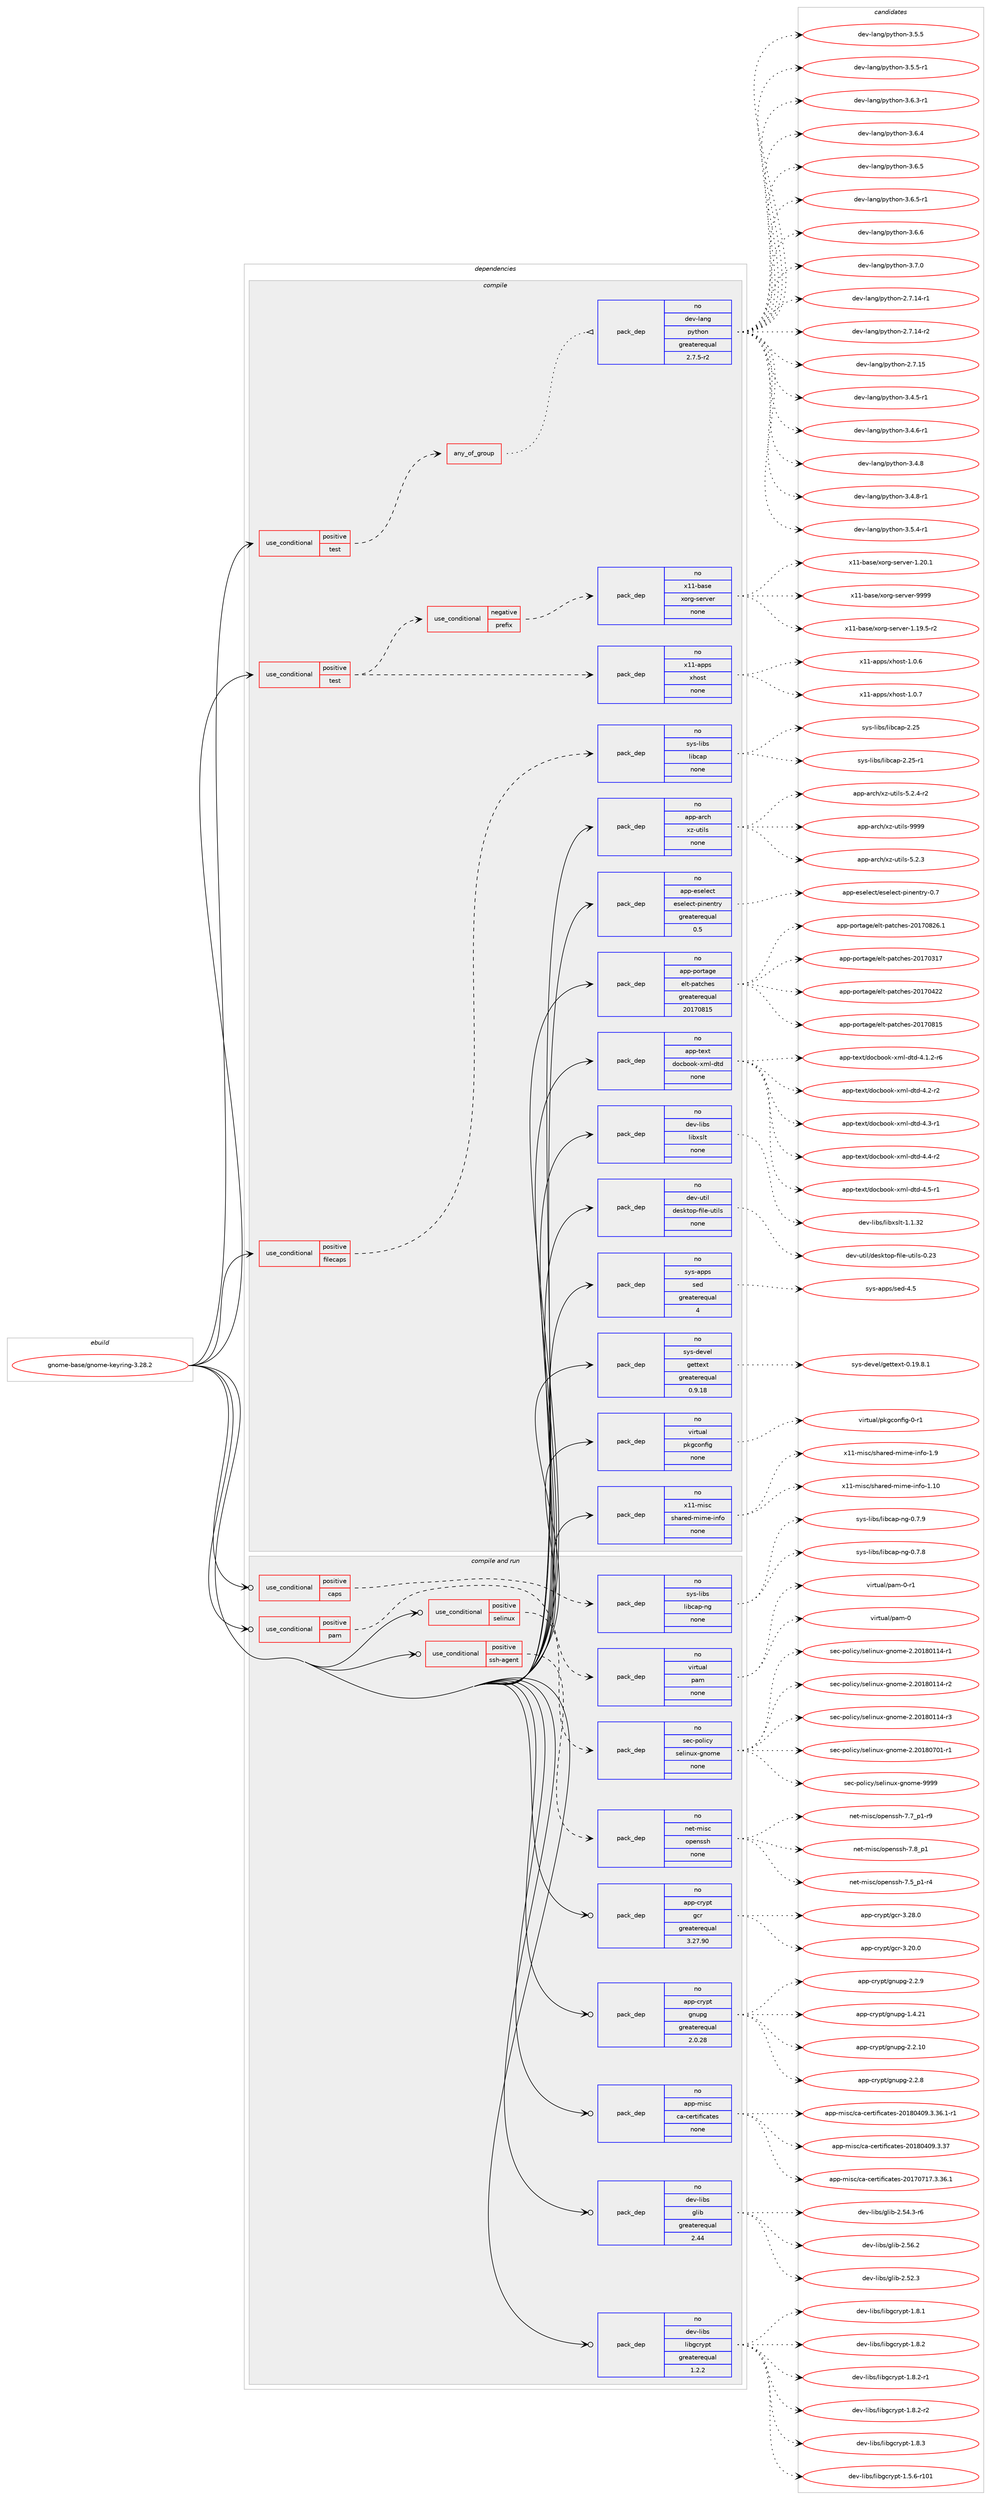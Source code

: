 digraph prolog {

# *************
# Graph options
# *************

newrank=true;
concentrate=true;
compound=true;
graph [rankdir=LR,fontname=Helvetica,fontsize=10,ranksep=1.5];#, ranksep=2.5, nodesep=0.2];
edge  [arrowhead=vee];
node  [fontname=Helvetica,fontsize=10];

# **********
# The ebuild
# **********

subgraph cluster_leftcol {
color=gray;
rank=same;
label=<<i>ebuild</i>>;
id [label="gnome-base/gnome-keyring-3.28.2", color=red, width=4, href="../gnome-base/gnome-keyring-3.28.2.svg"];
}

# ****************
# The dependencies
# ****************

subgraph cluster_midcol {
color=gray;
label=<<i>dependencies</i>>;
subgraph cluster_compile {
fillcolor="#eeeeee";
style=filled;
label=<<i>compile</i>>;
subgraph cond2363 {
dependency11106 [label=<<TABLE BORDER="0" CELLBORDER="1" CELLSPACING="0" CELLPADDING="4"><TR><TD ROWSPAN="3" CELLPADDING="10">use_conditional</TD></TR><TR><TD>positive</TD></TR><TR><TD>filecaps</TD></TR></TABLE>>, shape=none, color=red];
subgraph pack8548 {
dependency11107 [label=<<TABLE BORDER="0" CELLBORDER="1" CELLSPACING="0" CELLPADDING="4" WIDTH="220"><TR><TD ROWSPAN="6" CELLPADDING="30">pack_dep</TD></TR><TR><TD WIDTH="110">no</TD></TR><TR><TD>sys-libs</TD></TR><TR><TD>libcap</TD></TR><TR><TD>none</TD></TR><TR><TD></TD></TR></TABLE>>, shape=none, color=blue];
}
dependency11106:e -> dependency11107:w [weight=20,style="dashed",arrowhead="vee"];
}
id:e -> dependency11106:w [weight=20,style="solid",arrowhead="vee"];
subgraph cond2364 {
dependency11108 [label=<<TABLE BORDER="0" CELLBORDER="1" CELLSPACING="0" CELLPADDING="4"><TR><TD ROWSPAN="3" CELLPADDING="10">use_conditional</TD></TR><TR><TD>positive</TD></TR><TR><TD>test</TD></TR></TABLE>>, shape=none, color=red];
subgraph any185 {
dependency11109 [label=<<TABLE BORDER="0" CELLBORDER="1" CELLSPACING="0" CELLPADDING="4"><TR><TD CELLPADDING="10">any_of_group</TD></TR></TABLE>>, shape=none, color=red];subgraph pack8549 {
dependency11110 [label=<<TABLE BORDER="0" CELLBORDER="1" CELLSPACING="0" CELLPADDING="4" WIDTH="220"><TR><TD ROWSPAN="6" CELLPADDING="30">pack_dep</TD></TR><TR><TD WIDTH="110">no</TD></TR><TR><TD>dev-lang</TD></TR><TR><TD>python</TD></TR><TR><TD>greaterequal</TD></TR><TR><TD>2.7.5-r2</TD></TR></TABLE>>, shape=none, color=blue];
}
dependency11109:e -> dependency11110:w [weight=20,style="dotted",arrowhead="oinv"];
}
dependency11108:e -> dependency11109:w [weight=20,style="dashed",arrowhead="vee"];
}
id:e -> dependency11108:w [weight=20,style="solid",arrowhead="vee"];
subgraph cond2365 {
dependency11111 [label=<<TABLE BORDER="0" CELLBORDER="1" CELLSPACING="0" CELLPADDING="4"><TR><TD ROWSPAN="3" CELLPADDING="10">use_conditional</TD></TR><TR><TD>positive</TD></TR><TR><TD>test</TD></TR></TABLE>>, shape=none, color=red];
subgraph cond2366 {
dependency11112 [label=<<TABLE BORDER="0" CELLBORDER="1" CELLSPACING="0" CELLPADDING="4"><TR><TD ROWSPAN="3" CELLPADDING="10">use_conditional</TD></TR><TR><TD>negative</TD></TR><TR><TD>prefix</TD></TR></TABLE>>, shape=none, color=red];
subgraph pack8550 {
dependency11113 [label=<<TABLE BORDER="0" CELLBORDER="1" CELLSPACING="0" CELLPADDING="4" WIDTH="220"><TR><TD ROWSPAN="6" CELLPADDING="30">pack_dep</TD></TR><TR><TD WIDTH="110">no</TD></TR><TR><TD>x11-base</TD></TR><TR><TD>xorg-server</TD></TR><TR><TD>none</TD></TR><TR><TD></TD></TR></TABLE>>, shape=none, color=blue];
}
dependency11112:e -> dependency11113:w [weight=20,style="dashed",arrowhead="vee"];
}
dependency11111:e -> dependency11112:w [weight=20,style="dashed",arrowhead="vee"];
subgraph pack8551 {
dependency11114 [label=<<TABLE BORDER="0" CELLBORDER="1" CELLSPACING="0" CELLPADDING="4" WIDTH="220"><TR><TD ROWSPAN="6" CELLPADDING="30">pack_dep</TD></TR><TR><TD WIDTH="110">no</TD></TR><TR><TD>x11-apps</TD></TR><TR><TD>xhost</TD></TR><TR><TD>none</TD></TR><TR><TD></TD></TR></TABLE>>, shape=none, color=blue];
}
dependency11111:e -> dependency11114:w [weight=20,style="dashed",arrowhead="vee"];
}
id:e -> dependency11111:w [weight=20,style="solid",arrowhead="vee"];
subgraph pack8552 {
dependency11115 [label=<<TABLE BORDER="0" CELLBORDER="1" CELLSPACING="0" CELLPADDING="4" WIDTH="220"><TR><TD ROWSPAN="6" CELLPADDING="30">pack_dep</TD></TR><TR><TD WIDTH="110">no</TD></TR><TR><TD>app-arch</TD></TR><TR><TD>xz-utils</TD></TR><TR><TD>none</TD></TR><TR><TD></TD></TR></TABLE>>, shape=none, color=blue];
}
id:e -> dependency11115:w [weight=20,style="solid",arrowhead="vee"];
subgraph pack8553 {
dependency11116 [label=<<TABLE BORDER="0" CELLBORDER="1" CELLSPACING="0" CELLPADDING="4" WIDTH="220"><TR><TD ROWSPAN="6" CELLPADDING="30">pack_dep</TD></TR><TR><TD WIDTH="110">no</TD></TR><TR><TD>app-eselect</TD></TR><TR><TD>eselect-pinentry</TD></TR><TR><TD>greaterequal</TD></TR><TR><TD>0.5</TD></TR></TABLE>>, shape=none, color=blue];
}
id:e -> dependency11116:w [weight=20,style="solid",arrowhead="vee"];
subgraph pack8554 {
dependency11117 [label=<<TABLE BORDER="0" CELLBORDER="1" CELLSPACING="0" CELLPADDING="4" WIDTH="220"><TR><TD ROWSPAN="6" CELLPADDING="30">pack_dep</TD></TR><TR><TD WIDTH="110">no</TD></TR><TR><TD>app-portage</TD></TR><TR><TD>elt-patches</TD></TR><TR><TD>greaterequal</TD></TR><TR><TD>20170815</TD></TR></TABLE>>, shape=none, color=blue];
}
id:e -> dependency11117:w [weight=20,style="solid",arrowhead="vee"];
subgraph pack8555 {
dependency11118 [label=<<TABLE BORDER="0" CELLBORDER="1" CELLSPACING="0" CELLPADDING="4" WIDTH="220"><TR><TD ROWSPAN="6" CELLPADDING="30">pack_dep</TD></TR><TR><TD WIDTH="110">no</TD></TR><TR><TD>app-text</TD></TR><TR><TD>docbook-xml-dtd</TD></TR><TR><TD>none</TD></TR><TR><TD></TD></TR></TABLE>>, shape=none, color=blue];
}
id:e -> dependency11118:w [weight=20,style="solid",arrowhead="vee"];
subgraph pack8556 {
dependency11119 [label=<<TABLE BORDER="0" CELLBORDER="1" CELLSPACING="0" CELLPADDING="4" WIDTH="220"><TR><TD ROWSPAN="6" CELLPADDING="30">pack_dep</TD></TR><TR><TD WIDTH="110">no</TD></TR><TR><TD>dev-libs</TD></TR><TR><TD>libxslt</TD></TR><TR><TD>none</TD></TR><TR><TD></TD></TR></TABLE>>, shape=none, color=blue];
}
id:e -> dependency11119:w [weight=20,style="solid",arrowhead="vee"];
subgraph pack8557 {
dependency11120 [label=<<TABLE BORDER="0" CELLBORDER="1" CELLSPACING="0" CELLPADDING="4" WIDTH="220"><TR><TD ROWSPAN="6" CELLPADDING="30">pack_dep</TD></TR><TR><TD WIDTH="110">no</TD></TR><TR><TD>dev-util</TD></TR><TR><TD>desktop-file-utils</TD></TR><TR><TD>none</TD></TR><TR><TD></TD></TR></TABLE>>, shape=none, color=blue];
}
id:e -> dependency11120:w [weight=20,style="solid",arrowhead="vee"];
subgraph pack8558 {
dependency11121 [label=<<TABLE BORDER="0" CELLBORDER="1" CELLSPACING="0" CELLPADDING="4" WIDTH="220"><TR><TD ROWSPAN="6" CELLPADDING="30">pack_dep</TD></TR><TR><TD WIDTH="110">no</TD></TR><TR><TD>sys-apps</TD></TR><TR><TD>sed</TD></TR><TR><TD>greaterequal</TD></TR><TR><TD>4</TD></TR></TABLE>>, shape=none, color=blue];
}
id:e -> dependency11121:w [weight=20,style="solid",arrowhead="vee"];
subgraph pack8559 {
dependency11122 [label=<<TABLE BORDER="0" CELLBORDER="1" CELLSPACING="0" CELLPADDING="4" WIDTH="220"><TR><TD ROWSPAN="6" CELLPADDING="30">pack_dep</TD></TR><TR><TD WIDTH="110">no</TD></TR><TR><TD>sys-devel</TD></TR><TR><TD>gettext</TD></TR><TR><TD>greaterequal</TD></TR><TR><TD>0.9.18</TD></TR></TABLE>>, shape=none, color=blue];
}
id:e -> dependency11122:w [weight=20,style="solid",arrowhead="vee"];
subgraph pack8560 {
dependency11123 [label=<<TABLE BORDER="0" CELLBORDER="1" CELLSPACING="0" CELLPADDING="4" WIDTH="220"><TR><TD ROWSPAN="6" CELLPADDING="30">pack_dep</TD></TR><TR><TD WIDTH="110">no</TD></TR><TR><TD>virtual</TD></TR><TR><TD>pkgconfig</TD></TR><TR><TD>none</TD></TR><TR><TD></TD></TR></TABLE>>, shape=none, color=blue];
}
id:e -> dependency11123:w [weight=20,style="solid",arrowhead="vee"];
subgraph pack8561 {
dependency11124 [label=<<TABLE BORDER="0" CELLBORDER="1" CELLSPACING="0" CELLPADDING="4" WIDTH="220"><TR><TD ROWSPAN="6" CELLPADDING="30">pack_dep</TD></TR><TR><TD WIDTH="110">no</TD></TR><TR><TD>x11-misc</TD></TR><TR><TD>shared-mime-info</TD></TR><TR><TD>none</TD></TR><TR><TD></TD></TR></TABLE>>, shape=none, color=blue];
}
id:e -> dependency11124:w [weight=20,style="solid",arrowhead="vee"];
}
subgraph cluster_compileandrun {
fillcolor="#eeeeee";
style=filled;
label=<<i>compile and run</i>>;
subgraph cond2367 {
dependency11125 [label=<<TABLE BORDER="0" CELLBORDER="1" CELLSPACING="0" CELLPADDING="4"><TR><TD ROWSPAN="3" CELLPADDING="10">use_conditional</TD></TR><TR><TD>positive</TD></TR><TR><TD>caps</TD></TR></TABLE>>, shape=none, color=red];
subgraph pack8562 {
dependency11126 [label=<<TABLE BORDER="0" CELLBORDER="1" CELLSPACING="0" CELLPADDING="4" WIDTH="220"><TR><TD ROWSPAN="6" CELLPADDING="30">pack_dep</TD></TR><TR><TD WIDTH="110">no</TD></TR><TR><TD>sys-libs</TD></TR><TR><TD>libcap-ng</TD></TR><TR><TD>none</TD></TR><TR><TD></TD></TR></TABLE>>, shape=none, color=blue];
}
dependency11125:e -> dependency11126:w [weight=20,style="dashed",arrowhead="vee"];
}
id:e -> dependency11125:w [weight=20,style="solid",arrowhead="odotvee"];
subgraph cond2368 {
dependency11127 [label=<<TABLE BORDER="0" CELLBORDER="1" CELLSPACING="0" CELLPADDING="4"><TR><TD ROWSPAN="3" CELLPADDING="10">use_conditional</TD></TR><TR><TD>positive</TD></TR><TR><TD>pam</TD></TR></TABLE>>, shape=none, color=red];
subgraph pack8563 {
dependency11128 [label=<<TABLE BORDER="0" CELLBORDER="1" CELLSPACING="0" CELLPADDING="4" WIDTH="220"><TR><TD ROWSPAN="6" CELLPADDING="30">pack_dep</TD></TR><TR><TD WIDTH="110">no</TD></TR><TR><TD>virtual</TD></TR><TR><TD>pam</TD></TR><TR><TD>none</TD></TR><TR><TD></TD></TR></TABLE>>, shape=none, color=blue];
}
dependency11127:e -> dependency11128:w [weight=20,style="dashed",arrowhead="vee"];
}
id:e -> dependency11127:w [weight=20,style="solid",arrowhead="odotvee"];
subgraph cond2369 {
dependency11129 [label=<<TABLE BORDER="0" CELLBORDER="1" CELLSPACING="0" CELLPADDING="4"><TR><TD ROWSPAN="3" CELLPADDING="10">use_conditional</TD></TR><TR><TD>positive</TD></TR><TR><TD>selinux</TD></TR></TABLE>>, shape=none, color=red];
subgraph pack8564 {
dependency11130 [label=<<TABLE BORDER="0" CELLBORDER="1" CELLSPACING="0" CELLPADDING="4" WIDTH="220"><TR><TD ROWSPAN="6" CELLPADDING="30">pack_dep</TD></TR><TR><TD WIDTH="110">no</TD></TR><TR><TD>sec-policy</TD></TR><TR><TD>selinux-gnome</TD></TR><TR><TD>none</TD></TR><TR><TD></TD></TR></TABLE>>, shape=none, color=blue];
}
dependency11129:e -> dependency11130:w [weight=20,style="dashed",arrowhead="vee"];
}
id:e -> dependency11129:w [weight=20,style="solid",arrowhead="odotvee"];
subgraph cond2370 {
dependency11131 [label=<<TABLE BORDER="0" CELLBORDER="1" CELLSPACING="0" CELLPADDING="4"><TR><TD ROWSPAN="3" CELLPADDING="10">use_conditional</TD></TR><TR><TD>positive</TD></TR><TR><TD>ssh-agent</TD></TR></TABLE>>, shape=none, color=red];
subgraph pack8565 {
dependency11132 [label=<<TABLE BORDER="0" CELLBORDER="1" CELLSPACING="0" CELLPADDING="4" WIDTH="220"><TR><TD ROWSPAN="6" CELLPADDING="30">pack_dep</TD></TR><TR><TD WIDTH="110">no</TD></TR><TR><TD>net-misc</TD></TR><TR><TD>openssh</TD></TR><TR><TD>none</TD></TR><TR><TD></TD></TR></TABLE>>, shape=none, color=blue];
}
dependency11131:e -> dependency11132:w [weight=20,style="dashed",arrowhead="vee"];
}
id:e -> dependency11131:w [weight=20,style="solid",arrowhead="odotvee"];
subgraph pack8566 {
dependency11133 [label=<<TABLE BORDER="0" CELLBORDER="1" CELLSPACING="0" CELLPADDING="4" WIDTH="220"><TR><TD ROWSPAN="6" CELLPADDING="30">pack_dep</TD></TR><TR><TD WIDTH="110">no</TD></TR><TR><TD>app-crypt</TD></TR><TR><TD>gcr</TD></TR><TR><TD>greaterequal</TD></TR><TR><TD>3.27.90</TD></TR></TABLE>>, shape=none, color=blue];
}
id:e -> dependency11133:w [weight=20,style="solid",arrowhead="odotvee"];
subgraph pack8567 {
dependency11134 [label=<<TABLE BORDER="0" CELLBORDER="1" CELLSPACING="0" CELLPADDING="4" WIDTH="220"><TR><TD ROWSPAN="6" CELLPADDING="30">pack_dep</TD></TR><TR><TD WIDTH="110">no</TD></TR><TR><TD>app-crypt</TD></TR><TR><TD>gnupg</TD></TR><TR><TD>greaterequal</TD></TR><TR><TD>2.0.28</TD></TR></TABLE>>, shape=none, color=blue];
}
id:e -> dependency11134:w [weight=20,style="solid",arrowhead="odotvee"];
subgraph pack8568 {
dependency11135 [label=<<TABLE BORDER="0" CELLBORDER="1" CELLSPACING="0" CELLPADDING="4" WIDTH="220"><TR><TD ROWSPAN="6" CELLPADDING="30">pack_dep</TD></TR><TR><TD WIDTH="110">no</TD></TR><TR><TD>app-misc</TD></TR><TR><TD>ca-certificates</TD></TR><TR><TD>none</TD></TR><TR><TD></TD></TR></TABLE>>, shape=none, color=blue];
}
id:e -> dependency11135:w [weight=20,style="solid",arrowhead="odotvee"];
subgraph pack8569 {
dependency11136 [label=<<TABLE BORDER="0" CELLBORDER="1" CELLSPACING="0" CELLPADDING="4" WIDTH="220"><TR><TD ROWSPAN="6" CELLPADDING="30">pack_dep</TD></TR><TR><TD WIDTH="110">no</TD></TR><TR><TD>dev-libs</TD></TR><TR><TD>glib</TD></TR><TR><TD>greaterequal</TD></TR><TR><TD>2.44</TD></TR></TABLE>>, shape=none, color=blue];
}
id:e -> dependency11136:w [weight=20,style="solid",arrowhead="odotvee"];
subgraph pack8570 {
dependency11137 [label=<<TABLE BORDER="0" CELLBORDER="1" CELLSPACING="0" CELLPADDING="4" WIDTH="220"><TR><TD ROWSPAN="6" CELLPADDING="30">pack_dep</TD></TR><TR><TD WIDTH="110">no</TD></TR><TR><TD>dev-libs</TD></TR><TR><TD>libgcrypt</TD></TR><TR><TD>greaterequal</TD></TR><TR><TD>1.2.2</TD></TR></TABLE>>, shape=none, color=blue];
}
id:e -> dependency11137:w [weight=20,style="solid",arrowhead="odotvee"];
}
subgraph cluster_run {
fillcolor="#eeeeee";
style=filled;
label=<<i>run</i>>;
}
}

# **************
# The candidates
# **************

subgraph cluster_choices {
rank=same;
color=gray;
label=<<i>candidates</i>>;

subgraph choice8548 {
color=black;
nodesep=1;
choice1151211154510810598115471081059899971124550465053 [label="sys-libs/libcap-2.25", color=red, width=4,href="../sys-libs/libcap-2.25.svg"];
choice11512111545108105981154710810598999711245504650534511449 [label="sys-libs/libcap-2.25-r1", color=red, width=4,href="../sys-libs/libcap-2.25-r1.svg"];
dependency11107:e -> choice1151211154510810598115471081059899971124550465053:w [style=dotted,weight="100"];
dependency11107:e -> choice11512111545108105981154710810598999711245504650534511449:w [style=dotted,weight="100"];
}
subgraph choice8549 {
color=black;
nodesep=1;
choice100101118451089711010347112121116104111110455046554649524511449 [label="dev-lang/python-2.7.14-r1", color=red, width=4,href="../dev-lang/python-2.7.14-r1.svg"];
choice100101118451089711010347112121116104111110455046554649524511450 [label="dev-lang/python-2.7.14-r2", color=red, width=4,href="../dev-lang/python-2.7.14-r2.svg"];
choice10010111845108971101034711212111610411111045504655464953 [label="dev-lang/python-2.7.15", color=red, width=4,href="../dev-lang/python-2.7.15.svg"];
choice1001011184510897110103471121211161041111104551465246534511449 [label="dev-lang/python-3.4.5-r1", color=red, width=4,href="../dev-lang/python-3.4.5-r1.svg"];
choice1001011184510897110103471121211161041111104551465246544511449 [label="dev-lang/python-3.4.6-r1", color=red, width=4,href="../dev-lang/python-3.4.6-r1.svg"];
choice100101118451089711010347112121116104111110455146524656 [label="dev-lang/python-3.4.8", color=red, width=4,href="../dev-lang/python-3.4.8.svg"];
choice1001011184510897110103471121211161041111104551465246564511449 [label="dev-lang/python-3.4.8-r1", color=red, width=4,href="../dev-lang/python-3.4.8-r1.svg"];
choice1001011184510897110103471121211161041111104551465346524511449 [label="dev-lang/python-3.5.4-r1", color=red, width=4,href="../dev-lang/python-3.5.4-r1.svg"];
choice100101118451089711010347112121116104111110455146534653 [label="dev-lang/python-3.5.5", color=red, width=4,href="../dev-lang/python-3.5.5.svg"];
choice1001011184510897110103471121211161041111104551465346534511449 [label="dev-lang/python-3.5.5-r1", color=red, width=4,href="../dev-lang/python-3.5.5-r1.svg"];
choice1001011184510897110103471121211161041111104551465446514511449 [label="dev-lang/python-3.6.3-r1", color=red, width=4,href="../dev-lang/python-3.6.3-r1.svg"];
choice100101118451089711010347112121116104111110455146544652 [label="dev-lang/python-3.6.4", color=red, width=4,href="../dev-lang/python-3.6.4.svg"];
choice100101118451089711010347112121116104111110455146544653 [label="dev-lang/python-3.6.5", color=red, width=4,href="../dev-lang/python-3.6.5.svg"];
choice1001011184510897110103471121211161041111104551465446534511449 [label="dev-lang/python-3.6.5-r1", color=red, width=4,href="../dev-lang/python-3.6.5-r1.svg"];
choice100101118451089711010347112121116104111110455146544654 [label="dev-lang/python-3.6.6", color=red, width=4,href="../dev-lang/python-3.6.6.svg"];
choice100101118451089711010347112121116104111110455146554648 [label="dev-lang/python-3.7.0", color=red, width=4,href="../dev-lang/python-3.7.0.svg"];
dependency11110:e -> choice100101118451089711010347112121116104111110455046554649524511449:w [style=dotted,weight="100"];
dependency11110:e -> choice100101118451089711010347112121116104111110455046554649524511450:w [style=dotted,weight="100"];
dependency11110:e -> choice10010111845108971101034711212111610411111045504655464953:w [style=dotted,weight="100"];
dependency11110:e -> choice1001011184510897110103471121211161041111104551465246534511449:w [style=dotted,weight="100"];
dependency11110:e -> choice1001011184510897110103471121211161041111104551465246544511449:w [style=dotted,weight="100"];
dependency11110:e -> choice100101118451089711010347112121116104111110455146524656:w [style=dotted,weight="100"];
dependency11110:e -> choice1001011184510897110103471121211161041111104551465246564511449:w [style=dotted,weight="100"];
dependency11110:e -> choice1001011184510897110103471121211161041111104551465346524511449:w [style=dotted,weight="100"];
dependency11110:e -> choice100101118451089711010347112121116104111110455146534653:w [style=dotted,weight="100"];
dependency11110:e -> choice1001011184510897110103471121211161041111104551465346534511449:w [style=dotted,weight="100"];
dependency11110:e -> choice1001011184510897110103471121211161041111104551465446514511449:w [style=dotted,weight="100"];
dependency11110:e -> choice100101118451089711010347112121116104111110455146544652:w [style=dotted,weight="100"];
dependency11110:e -> choice100101118451089711010347112121116104111110455146544653:w [style=dotted,weight="100"];
dependency11110:e -> choice1001011184510897110103471121211161041111104551465446534511449:w [style=dotted,weight="100"];
dependency11110:e -> choice100101118451089711010347112121116104111110455146544654:w [style=dotted,weight="100"];
dependency11110:e -> choice100101118451089711010347112121116104111110455146554648:w [style=dotted,weight="100"];
}
subgraph choice8550 {
color=black;
nodesep=1;
choice12049494598971151014712011111410345115101114118101114454946495746534511450 [label="x11-base/xorg-server-1.19.5-r2", color=red, width=4,href="../x11-base/xorg-server-1.19.5-r2.svg"];
choice1204949459897115101471201111141034511510111411810111445494650484649 [label="x11-base/xorg-server-1.20.1", color=red, width=4,href="../x11-base/xorg-server-1.20.1.svg"];
choice120494945989711510147120111114103451151011141181011144557575757 [label="x11-base/xorg-server-9999", color=red, width=4,href="../x11-base/xorg-server-9999.svg"];
dependency11113:e -> choice12049494598971151014712011111410345115101114118101114454946495746534511450:w [style=dotted,weight="100"];
dependency11113:e -> choice1204949459897115101471201111141034511510111411810111445494650484649:w [style=dotted,weight="100"];
dependency11113:e -> choice120494945989711510147120111114103451151011141181011144557575757:w [style=dotted,weight="100"];
}
subgraph choice8551 {
color=black;
nodesep=1;
choice1204949459711211211547120104111115116454946484654 [label="x11-apps/xhost-1.0.6", color=red, width=4,href="../x11-apps/xhost-1.0.6.svg"];
choice1204949459711211211547120104111115116454946484655 [label="x11-apps/xhost-1.0.7", color=red, width=4,href="../x11-apps/xhost-1.0.7.svg"];
dependency11114:e -> choice1204949459711211211547120104111115116454946484654:w [style=dotted,weight="100"];
dependency11114:e -> choice1204949459711211211547120104111115116454946484655:w [style=dotted,weight="100"];
}
subgraph choice8552 {
color=black;
nodesep=1;
choice971121124597114991044712012245117116105108115455346504651 [label="app-arch/xz-utils-5.2.3", color=red, width=4,href="../app-arch/xz-utils-5.2.3.svg"];
choice9711211245971149910447120122451171161051081154553465046524511450 [label="app-arch/xz-utils-5.2.4-r2", color=red, width=4,href="../app-arch/xz-utils-5.2.4-r2.svg"];
choice9711211245971149910447120122451171161051081154557575757 [label="app-arch/xz-utils-9999", color=red, width=4,href="../app-arch/xz-utils-9999.svg"];
dependency11115:e -> choice971121124597114991044712012245117116105108115455346504651:w [style=dotted,weight="100"];
dependency11115:e -> choice9711211245971149910447120122451171161051081154553465046524511450:w [style=dotted,weight="100"];
dependency11115:e -> choice9711211245971149910447120122451171161051081154557575757:w [style=dotted,weight="100"];
}
subgraph choice8553 {
color=black;
nodesep=1;
choice97112112451011151011081019911647101115101108101991164511210511010111011611412145484655 [label="app-eselect/eselect-pinentry-0.7", color=red, width=4,href="../app-eselect/eselect-pinentry-0.7.svg"];
dependency11116:e -> choice97112112451011151011081019911647101115101108101991164511210511010111011611412145484655:w [style=dotted,weight="100"];
}
subgraph choice8554 {
color=black;
nodesep=1;
choice97112112451121111141169710310147101108116451129711699104101115455048495548514955 [label="app-portage/elt-patches-20170317", color=red, width=4,href="../app-portage/elt-patches-20170317.svg"];
choice97112112451121111141169710310147101108116451129711699104101115455048495548525050 [label="app-portage/elt-patches-20170422", color=red, width=4,href="../app-portage/elt-patches-20170422.svg"];
choice97112112451121111141169710310147101108116451129711699104101115455048495548564953 [label="app-portage/elt-patches-20170815", color=red, width=4,href="../app-portage/elt-patches-20170815.svg"];
choice971121124511211111411697103101471011081164511297116991041011154550484955485650544649 [label="app-portage/elt-patches-20170826.1", color=red, width=4,href="../app-portage/elt-patches-20170826.1.svg"];
dependency11117:e -> choice97112112451121111141169710310147101108116451129711699104101115455048495548514955:w [style=dotted,weight="100"];
dependency11117:e -> choice97112112451121111141169710310147101108116451129711699104101115455048495548525050:w [style=dotted,weight="100"];
dependency11117:e -> choice97112112451121111141169710310147101108116451129711699104101115455048495548564953:w [style=dotted,weight="100"];
dependency11117:e -> choice971121124511211111411697103101471011081164511297116991041011154550484955485650544649:w [style=dotted,weight="100"];
}
subgraph choice8555 {
color=black;
nodesep=1;
choice971121124511610112011647100111999811111110745120109108451001161004552464946504511454 [label="app-text/docbook-xml-dtd-4.1.2-r6", color=red, width=4,href="../app-text/docbook-xml-dtd-4.1.2-r6.svg"];
choice97112112451161011201164710011199981111111074512010910845100116100455246504511450 [label="app-text/docbook-xml-dtd-4.2-r2", color=red, width=4,href="../app-text/docbook-xml-dtd-4.2-r2.svg"];
choice97112112451161011201164710011199981111111074512010910845100116100455246514511449 [label="app-text/docbook-xml-dtd-4.3-r1", color=red, width=4,href="../app-text/docbook-xml-dtd-4.3-r1.svg"];
choice97112112451161011201164710011199981111111074512010910845100116100455246524511450 [label="app-text/docbook-xml-dtd-4.4-r2", color=red, width=4,href="../app-text/docbook-xml-dtd-4.4-r2.svg"];
choice97112112451161011201164710011199981111111074512010910845100116100455246534511449 [label="app-text/docbook-xml-dtd-4.5-r1", color=red, width=4,href="../app-text/docbook-xml-dtd-4.5-r1.svg"];
dependency11118:e -> choice971121124511610112011647100111999811111110745120109108451001161004552464946504511454:w [style=dotted,weight="100"];
dependency11118:e -> choice97112112451161011201164710011199981111111074512010910845100116100455246504511450:w [style=dotted,weight="100"];
dependency11118:e -> choice97112112451161011201164710011199981111111074512010910845100116100455246514511449:w [style=dotted,weight="100"];
dependency11118:e -> choice97112112451161011201164710011199981111111074512010910845100116100455246524511450:w [style=dotted,weight="100"];
dependency11118:e -> choice97112112451161011201164710011199981111111074512010910845100116100455246534511449:w [style=dotted,weight="100"];
}
subgraph choice8556 {
color=black;
nodesep=1;
choice1001011184510810598115471081059812011510811645494649465150 [label="dev-libs/libxslt-1.1.32", color=red, width=4,href="../dev-libs/libxslt-1.1.32.svg"];
dependency11119:e -> choice1001011184510810598115471081059812011510811645494649465150:w [style=dotted,weight="100"];
}
subgraph choice8557 {
color=black;
nodesep=1;
choice100101118451171161051084710010111510711611111245102105108101451171161051081154548465051 [label="dev-util/desktop-file-utils-0.23", color=red, width=4,href="../dev-util/desktop-file-utils-0.23.svg"];
dependency11120:e -> choice100101118451171161051084710010111510711611111245102105108101451171161051081154548465051:w [style=dotted,weight="100"];
}
subgraph choice8558 {
color=black;
nodesep=1;
choice11512111545971121121154711510110045524653 [label="sys-apps/sed-4.5", color=red, width=4,href="../sys-apps/sed-4.5.svg"];
dependency11121:e -> choice11512111545971121121154711510110045524653:w [style=dotted,weight="100"];
}
subgraph choice8559 {
color=black;
nodesep=1;
choice1151211154510010111810110847103101116116101120116454846495746564649 [label="sys-devel/gettext-0.19.8.1", color=red, width=4,href="../sys-devel/gettext-0.19.8.1.svg"];
dependency11122:e -> choice1151211154510010111810110847103101116116101120116454846495746564649:w [style=dotted,weight="100"];
}
subgraph choice8560 {
color=black;
nodesep=1;
choice11810511411611797108471121071039911111010210510345484511449 [label="virtual/pkgconfig-0-r1", color=red, width=4,href="../virtual/pkgconfig-0-r1.svg"];
dependency11123:e -> choice11810511411611797108471121071039911111010210510345484511449:w [style=dotted,weight="100"];
}
subgraph choice8561 {
color=black;
nodesep=1;
choice12049494510910511599471151049711410110045109105109101451051101021114549464948 [label="x11-misc/shared-mime-info-1.10", color=red, width=4,href="../x11-misc/shared-mime-info-1.10.svg"];
choice120494945109105115994711510497114101100451091051091014510511010211145494657 [label="x11-misc/shared-mime-info-1.9", color=red, width=4,href="../x11-misc/shared-mime-info-1.9.svg"];
dependency11124:e -> choice12049494510910511599471151049711410110045109105109101451051101021114549464948:w [style=dotted,weight="100"];
dependency11124:e -> choice120494945109105115994711510497114101100451091051091014510511010211145494657:w [style=dotted,weight="100"];
}
subgraph choice8562 {
color=black;
nodesep=1;
choice11512111545108105981154710810598999711245110103454846554656 [label="sys-libs/libcap-ng-0.7.8", color=red, width=4,href="../sys-libs/libcap-ng-0.7.8.svg"];
choice11512111545108105981154710810598999711245110103454846554657 [label="sys-libs/libcap-ng-0.7.9", color=red, width=4,href="../sys-libs/libcap-ng-0.7.9.svg"];
dependency11126:e -> choice11512111545108105981154710810598999711245110103454846554656:w [style=dotted,weight="100"];
dependency11126:e -> choice11512111545108105981154710810598999711245110103454846554657:w [style=dotted,weight="100"];
}
subgraph choice8563 {
color=black;
nodesep=1;
choice1181051141161179710847112971094548 [label="virtual/pam-0", color=red, width=4,href="../virtual/pam-0.svg"];
choice11810511411611797108471129710945484511449 [label="virtual/pam-0-r1", color=red, width=4,href="../virtual/pam-0-r1.svg"];
dependency11128:e -> choice1181051141161179710847112971094548:w [style=dotted,weight="100"];
dependency11128:e -> choice11810511411611797108471129710945484511449:w [style=dotted,weight="100"];
}
subgraph choice8564 {
color=black;
nodesep=1;
choice115101994511211110810599121471151011081051101171204510311011110910145504650484956484949524511449 [label="sec-policy/selinux-gnome-2.20180114-r1", color=red, width=4,href="../sec-policy/selinux-gnome-2.20180114-r1.svg"];
choice115101994511211110810599121471151011081051101171204510311011110910145504650484956484949524511450 [label="sec-policy/selinux-gnome-2.20180114-r2", color=red, width=4,href="../sec-policy/selinux-gnome-2.20180114-r2.svg"];
choice115101994511211110810599121471151011081051101171204510311011110910145504650484956484949524511451 [label="sec-policy/selinux-gnome-2.20180114-r3", color=red, width=4,href="../sec-policy/selinux-gnome-2.20180114-r3.svg"];
choice115101994511211110810599121471151011081051101171204510311011110910145504650484956485548494511449 [label="sec-policy/selinux-gnome-2.20180701-r1", color=red, width=4,href="../sec-policy/selinux-gnome-2.20180701-r1.svg"];
choice11510199451121111081059912147115101108105110117120451031101111091014557575757 [label="sec-policy/selinux-gnome-9999", color=red, width=4,href="../sec-policy/selinux-gnome-9999.svg"];
dependency11130:e -> choice115101994511211110810599121471151011081051101171204510311011110910145504650484956484949524511449:w [style=dotted,weight="100"];
dependency11130:e -> choice115101994511211110810599121471151011081051101171204510311011110910145504650484956484949524511450:w [style=dotted,weight="100"];
dependency11130:e -> choice115101994511211110810599121471151011081051101171204510311011110910145504650484956484949524511451:w [style=dotted,weight="100"];
dependency11130:e -> choice115101994511211110810599121471151011081051101171204510311011110910145504650484956485548494511449:w [style=dotted,weight="100"];
dependency11130:e -> choice11510199451121111081059912147115101108105110117120451031101111091014557575757:w [style=dotted,weight="100"];
}
subgraph choice8565 {
color=black;
nodesep=1;
choice1101011164510910511599471111121011101151151044555465395112494511452 [label="net-misc/openssh-7.5_p1-r4", color=red, width=4,href="../net-misc/openssh-7.5_p1-r4.svg"];
choice1101011164510910511599471111121011101151151044555465595112494511457 [label="net-misc/openssh-7.7_p1-r9", color=red, width=4,href="../net-misc/openssh-7.7_p1-r9.svg"];
choice110101116451091051159947111112101110115115104455546569511249 [label="net-misc/openssh-7.8_p1", color=red, width=4,href="../net-misc/openssh-7.8_p1.svg"];
dependency11132:e -> choice1101011164510910511599471111121011101151151044555465395112494511452:w [style=dotted,weight="100"];
dependency11132:e -> choice1101011164510910511599471111121011101151151044555465595112494511457:w [style=dotted,weight="100"];
dependency11132:e -> choice110101116451091051159947111112101110115115104455546569511249:w [style=dotted,weight="100"];
}
subgraph choice8566 {
color=black;
nodesep=1;
choice971121124599114121112116471039911445514650484648 [label="app-crypt/gcr-3.20.0", color=red, width=4,href="../app-crypt/gcr-3.20.0.svg"];
choice971121124599114121112116471039911445514650564648 [label="app-crypt/gcr-3.28.0", color=red, width=4,href="../app-crypt/gcr-3.28.0.svg"];
dependency11133:e -> choice971121124599114121112116471039911445514650484648:w [style=dotted,weight="100"];
dependency11133:e -> choice971121124599114121112116471039911445514650564648:w [style=dotted,weight="100"];
}
subgraph choice8567 {
color=black;
nodesep=1;
choice9711211245991141211121164710311011711210345494652465049 [label="app-crypt/gnupg-1.4.21", color=red, width=4,href="../app-crypt/gnupg-1.4.21.svg"];
choice9711211245991141211121164710311011711210345504650464948 [label="app-crypt/gnupg-2.2.10", color=red, width=4,href="../app-crypt/gnupg-2.2.10.svg"];
choice97112112459911412111211647103110117112103455046504656 [label="app-crypt/gnupg-2.2.8", color=red, width=4,href="../app-crypt/gnupg-2.2.8.svg"];
choice97112112459911412111211647103110117112103455046504657 [label="app-crypt/gnupg-2.2.9", color=red, width=4,href="../app-crypt/gnupg-2.2.9.svg"];
dependency11134:e -> choice9711211245991141211121164710311011711210345494652465049:w [style=dotted,weight="100"];
dependency11134:e -> choice9711211245991141211121164710311011711210345504650464948:w [style=dotted,weight="100"];
dependency11134:e -> choice97112112459911412111211647103110117112103455046504656:w [style=dotted,weight="100"];
dependency11134:e -> choice97112112459911412111211647103110117112103455046504657:w [style=dotted,weight="100"];
}
subgraph choice8568 {
color=black;
nodesep=1;
choice9711211245109105115994799974599101114116105102105999711610111545504849554855495546514651544649 [label="app-misc/ca-certificates-20170717.3.36.1", color=red, width=4,href="../app-misc/ca-certificates-20170717.3.36.1.svg"];
choice97112112451091051159947999745991011141161051021059997116101115455048495648524857465146515446494511449 [label="app-misc/ca-certificates-20180409.3.36.1-r1", color=red, width=4,href="../app-misc/ca-certificates-20180409.3.36.1-r1.svg"];
choice971121124510910511599479997459910111411610510210599971161011154550484956485248574651465155 [label="app-misc/ca-certificates-20180409.3.37", color=red, width=4,href="../app-misc/ca-certificates-20180409.3.37.svg"];
dependency11135:e -> choice9711211245109105115994799974599101114116105102105999711610111545504849554855495546514651544649:w [style=dotted,weight="100"];
dependency11135:e -> choice97112112451091051159947999745991011141161051021059997116101115455048495648524857465146515446494511449:w [style=dotted,weight="100"];
dependency11135:e -> choice971121124510910511599479997459910111411610510210599971161011154550484956485248574651465155:w [style=dotted,weight="100"];
}
subgraph choice8569 {
color=black;
nodesep=1;
choice1001011184510810598115471031081059845504653504651 [label="dev-libs/glib-2.52.3", color=red, width=4,href="../dev-libs/glib-2.52.3.svg"];
choice10010111845108105981154710310810598455046535246514511454 [label="dev-libs/glib-2.54.3-r6", color=red, width=4,href="../dev-libs/glib-2.54.3-r6.svg"];
choice1001011184510810598115471031081059845504653544650 [label="dev-libs/glib-2.56.2", color=red, width=4,href="../dev-libs/glib-2.56.2.svg"];
dependency11136:e -> choice1001011184510810598115471031081059845504653504651:w [style=dotted,weight="100"];
dependency11136:e -> choice10010111845108105981154710310810598455046535246514511454:w [style=dotted,weight="100"];
dependency11136:e -> choice1001011184510810598115471031081059845504653544650:w [style=dotted,weight="100"];
}
subgraph choice8570 {
color=black;
nodesep=1;
choice100101118451081059811547108105981039911412111211645494653465445114494849 [label="dev-libs/libgcrypt-1.5.6-r101", color=red, width=4,href="../dev-libs/libgcrypt-1.5.6-r101.svg"];
choice1001011184510810598115471081059810399114121112116454946564649 [label="dev-libs/libgcrypt-1.8.1", color=red, width=4,href="../dev-libs/libgcrypt-1.8.1.svg"];
choice1001011184510810598115471081059810399114121112116454946564650 [label="dev-libs/libgcrypt-1.8.2", color=red, width=4,href="../dev-libs/libgcrypt-1.8.2.svg"];
choice10010111845108105981154710810598103991141211121164549465646504511449 [label="dev-libs/libgcrypt-1.8.2-r1", color=red, width=4,href="../dev-libs/libgcrypt-1.8.2-r1.svg"];
choice10010111845108105981154710810598103991141211121164549465646504511450 [label="dev-libs/libgcrypt-1.8.2-r2", color=red, width=4,href="../dev-libs/libgcrypt-1.8.2-r2.svg"];
choice1001011184510810598115471081059810399114121112116454946564651 [label="dev-libs/libgcrypt-1.8.3", color=red, width=4,href="../dev-libs/libgcrypt-1.8.3.svg"];
dependency11137:e -> choice100101118451081059811547108105981039911412111211645494653465445114494849:w [style=dotted,weight="100"];
dependency11137:e -> choice1001011184510810598115471081059810399114121112116454946564649:w [style=dotted,weight="100"];
dependency11137:e -> choice1001011184510810598115471081059810399114121112116454946564650:w [style=dotted,weight="100"];
dependency11137:e -> choice10010111845108105981154710810598103991141211121164549465646504511449:w [style=dotted,weight="100"];
dependency11137:e -> choice10010111845108105981154710810598103991141211121164549465646504511450:w [style=dotted,weight="100"];
dependency11137:e -> choice1001011184510810598115471081059810399114121112116454946564651:w [style=dotted,weight="100"];
}
}

}
